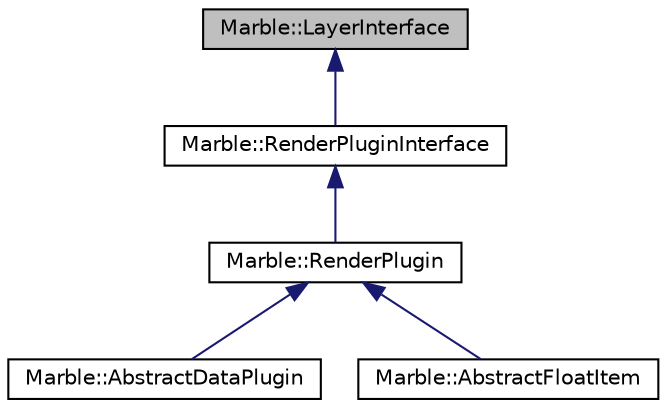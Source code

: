 digraph "Marble::LayerInterface"
{
  edge [fontname="Helvetica",fontsize="10",labelfontname="Helvetica",labelfontsize="10"];
  node [fontname="Helvetica",fontsize="10",shape=record];
  Node1 [label="Marble::LayerInterface",height=0.2,width=0.4,color="black", fillcolor="grey75", style="filled" fontcolor="black"];
  Node1 -> Node2 [dir="back",color="midnightblue",fontsize="10",style="solid",fontname="Helvetica"];
  Node2 [label="Marble::RenderPluginInterface",height=0.2,width=0.4,color="black", fillcolor="white", style="filled",URL="$class_marble_1_1_render_plugin_interface.html",tooltip="The class that specifies the Marble layer interface of a plugin. "];
  Node2 -> Node3 [dir="back",color="midnightblue",fontsize="10",style="solid",fontname="Helvetica"];
  Node3 [label="Marble::RenderPlugin",height=0.2,width=0.4,color="black", fillcolor="white", style="filled",URL="$class_marble_1_1_render_plugin.html",tooltip="The abstract class that creates a renderable item. "];
  Node3 -> Node4 [dir="back",color="midnightblue",fontsize="10",style="solid",fontname="Helvetica"];
  Node4 [label="Marble::AbstractDataPlugin",height=0.2,width=0.4,color="black", fillcolor="white", style="filled",URL="$class_marble_1_1_abstract_data_plugin.html",tooltip="An abstract class for plugins that show data that has a geo coordinate. "];
  Node3 -> Node5 [dir="back",color="midnightblue",fontsize="10",style="solid",fontname="Helvetica"];
  Node5 [label="Marble::AbstractFloatItem",height=0.2,width=0.4,color="black", fillcolor="white", style="filled",URL="$class_marble_1_1_abstract_float_item.html",tooltip="The abstract class for float item plugins. "];
}
